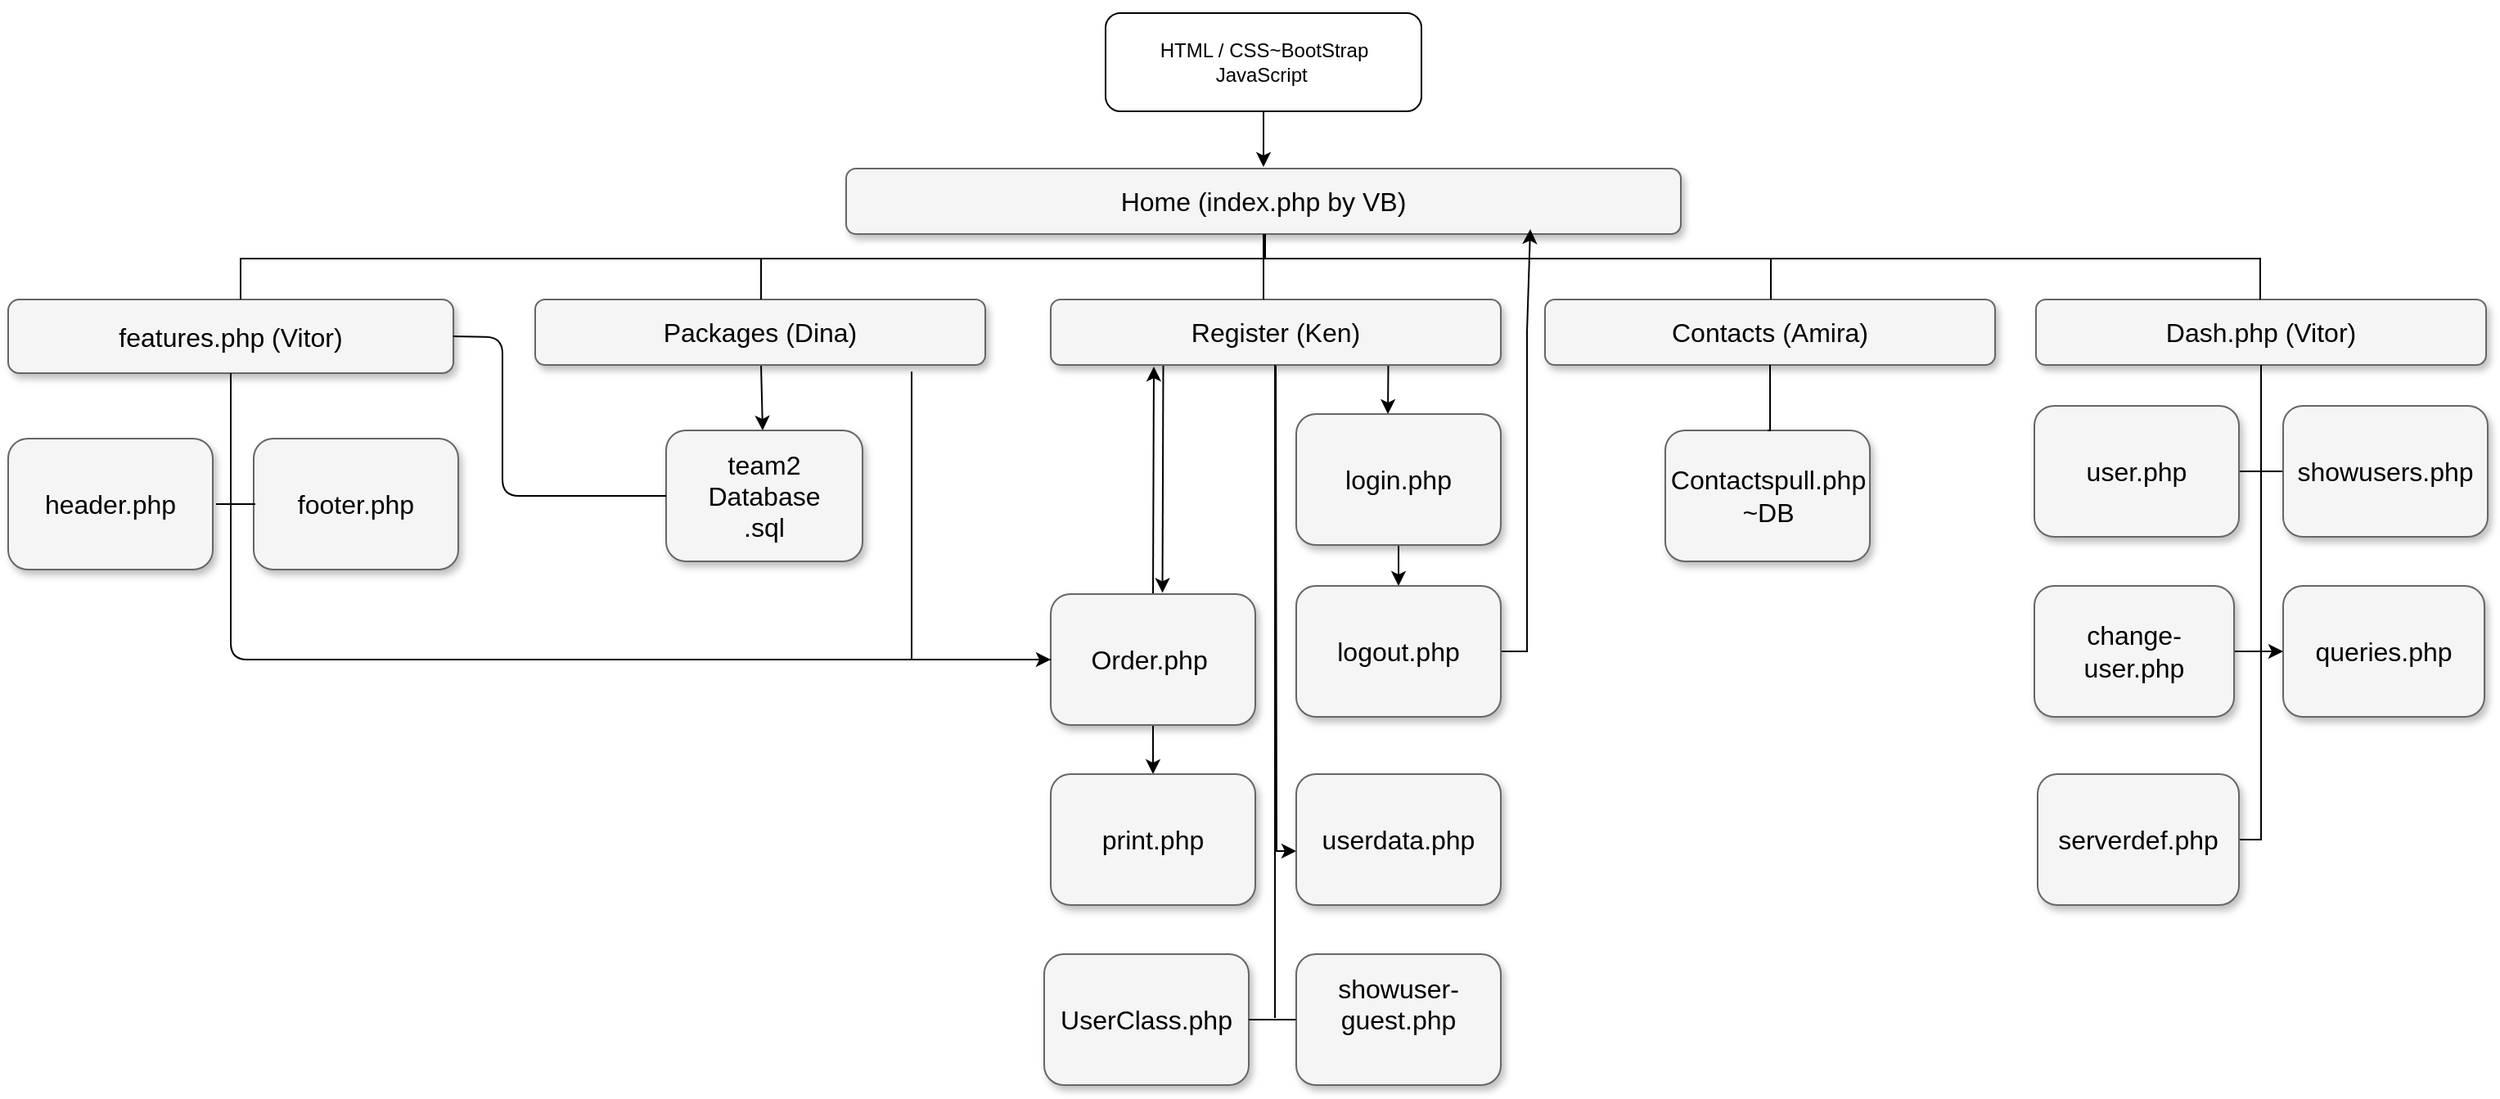 <mxfile version="10.6.0" type="github"><diagram name="Page-1" id="b98fa263-6416-c6ec-5b7d-78bf54ef71d0"><mxGraphModel dx="892" dy="908" grid="0" gridSize="10" guides="1" tooltips="1" connect="1" arrows="1" fold="1" page="1" pageScale="1.5" pageWidth="1169" pageHeight="826" background="#ffffff" math="0" shadow="0"><root><mxCell id="0" style=";html=1;"/><mxCell id="1" style=";html=1;" parent="0"/><mxCell id="303ed1de8c2c98b4-4" value="Home (index.php by VB)" style="whiteSpace=wrap;html=1;rounded=1;shadow=1;strokeWidth=1;fontSize=16;align=center;fillColor=#f5f5f5;strokeColor=#666666;" parent="1" vertex="1"><mxGeometry x="630" y="335" width="510" height="40" as="geometry"/></mxCell><mxCell id="5Zb_sEoSI60OQfEF3D_6-34" value="" style="edgeStyle=none;rounded=0;orthogonalLoop=1;jettySize=auto;html=1;" edge="1" parent="1" source="303ed1de8c2c98b4-5" target="303ed1de8c2c98b4-59"><mxGeometry relative="1" as="geometry"/></mxCell><mxCell id="5Zb_sEoSI60OQfEF3D_6-44" style="edgeStyle=none;rounded=0;orthogonalLoop=1;jettySize=auto;html=1;entryX=0;entryY=0.5;entryDx=0;entryDy=0;" edge="1" parent="1" target="303ed1de8c2c98b4-10"><mxGeometry relative="1" as="geometry"><mxPoint x="670" y="459" as="sourcePoint"/><Array as="points"><mxPoint x="670" y="635"/></Array></mxGeometry></mxCell><mxCell id="303ed1de8c2c98b4-5" value="Packages (Dina)" style="whiteSpace=wrap;html=1;rounded=1;shadow=1;strokeWidth=1;fontSize=16;align=center;fillColor=#f5f5f5;strokeColor=#666666;" parent="1" vertex="1"><mxGeometry x="440" y="415" width="275" height="40" as="geometry"/></mxCell><mxCell id="5Zb_sEoSI60OQfEF3D_6-46" style="edgeStyle=none;rounded=0;orthogonalLoop=1;jettySize=auto;html=1;exitX=0.25;exitY=1;exitDx=0;exitDy=0;entryX=0.546;entryY=-0.01;entryDx=0;entryDy=0;entryPerimeter=0;" edge="1" parent="1" source="303ed1de8c2c98b4-6" target="303ed1de8c2c98b4-10"><mxGeometry relative="1" as="geometry"/></mxCell><mxCell id="5Zb_sEoSI60OQfEF3D_6-55" style="edgeStyle=none;rounded=0;orthogonalLoop=1;jettySize=auto;html=1;exitX=0.75;exitY=1;exitDx=0;exitDy=0;entryX=0.448;entryY=0;entryDx=0;entryDy=0;entryPerimeter=0;" edge="1" parent="1" source="303ed1de8c2c98b4-6" target="303ed1de8c2c98b4-14"><mxGeometry relative="1" as="geometry"/></mxCell><mxCell id="5Zb_sEoSI60OQfEF3D_6-57" style="edgeStyle=none;rounded=0;orthogonalLoop=1;jettySize=auto;html=1;exitX=0.5;exitY=1;exitDx=0;exitDy=0;entryX=0;entryY=0.588;entryDx=0;entryDy=0;entryPerimeter=0;" edge="1" parent="1" source="303ed1de8c2c98b4-6" target="303ed1de8c2c98b4-49"><mxGeometry relative="1" as="geometry"><Array as="points"><mxPoint x="893" y="752"/></Array></mxGeometry></mxCell><mxCell id="303ed1de8c2c98b4-6" value="Register (Ken)" style="whiteSpace=wrap;html=1;rounded=1;shadow=1;strokeWidth=1;fontSize=16;align=center;fillColor=#f5f5f5;strokeColor=#666666;" parent="1" vertex="1"><mxGeometry x="755" y="415" width="275" height="40" as="geometry"/></mxCell><mxCell id="303ed1de8c2c98b4-7" value="features.php (Vitor)" style="whiteSpace=wrap;html=1;rounded=1;shadow=1;strokeWidth=1;fontSize=16;align=center;fillColor=#f5f5f5;strokeColor=#666666;" parent="1" vertex="1"><mxGeometry x="118" y="415" width="272" height="45" as="geometry"/></mxCell><mxCell id="303ed1de8c2c98b4-8" value="&lt;span&gt;Contacts (Amira)&lt;/span&gt;" style="whiteSpace=wrap;html=1;rounded=1;shadow=1;strokeWidth=1;fontSize=16;align=center;fillColor=#f5f5f5;strokeColor=#666666;" parent="1" vertex="1"><mxGeometry x="1057" y="415" width="275" height="40" as="geometry"/></mxCell><mxCell id="303ed1de8c2c98b4-9" value="Dash.php (Vitor)" style="whiteSpace=wrap;html=1;rounded=1;shadow=1;strokeWidth=1;fontSize=16;align=center;fillColor=#f5f5f5;strokeColor=#666666;" parent="1" vertex="1"><mxGeometry x="1357" y="415" width="275" height="40" as="geometry"/></mxCell><mxCell id="5Zb_sEoSI60OQfEF3D_6-45" style="edgeStyle=none;rounded=0;orthogonalLoop=1;jettySize=auto;html=1;exitX=0.5;exitY=0;exitDx=0;exitDy=0;" edge="1" parent="1" source="303ed1de8c2c98b4-10"><mxGeometry relative="1" as="geometry"><mxPoint x="818" y="456" as="targetPoint"/></mxGeometry></mxCell><mxCell id="5Zb_sEoSI60OQfEF3D_6-48" value="" style="edgeStyle=none;rounded=0;orthogonalLoop=1;jettySize=auto;html=1;" edge="1" parent="1" source="303ed1de8c2c98b4-10" target="303ed1de8c2c98b4-29"><mxGeometry relative="1" as="geometry"/></mxCell><mxCell id="303ed1de8c2c98b4-10" value="Order.php&amp;nbsp;&lt;br&gt;" style="whiteSpace=wrap;html=1;rounded=1;shadow=1;strokeWidth=1;fontSize=16;align=center;fillColor=#f5f5f5;strokeColor=#666666;" parent="1" vertex="1"><mxGeometry x="755" y="595" width="125" height="80" as="geometry"/></mxCell><mxCell id="303ed1de8c2c98b4-13" value="UserClass.php" style="whiteSpace=wrap;html=1;rounded=1;shadow=1;strokeWidth=1;fontSize=16;align=center;fillColor=#f5f5f5;strokeColor=#666666;" parent="1" vertex="1"><mxGeometry x="751" y="815" width="125" height="80" as="geometry"/></mxCell><mxCell id="5Zb_sEoSI60OQfEF3D_6-60" value="" style="edgeStyle=none;rounded=0;orthogonalLoop=1;jettySize=auto;html=1;" edge="1" parent="1" source="303ed1de8c2c98b4-14" target="303ed1de8c2c98b4-39"><mxGeometry relative="1" as="geometry"/></mxCell><mxCell id="303ed1de8c2c98b4-14" value="login.php" style="whiteSpace=wrap;html=1;rounded=1;shadow=1;strokeWidth=1;fontSize=16;align=center;fillColor=#f5f5f5;strokeColor=#666666;" parent="1" vertex="1"><mxGeometry x="905" y="485" width="125" height="80" as="geometry"/></mxCell><mxCell id="303ed1de8c2c98b4-18" value="Contactspull.php&lt;br&gt;~DB&lt;br&gt;" style="whiteSpace=wrap;html=1;rounded=1;shadow=1;strokeWidth=1;fontSize=16;align=center;fillColor=#f5f5f5;strokeColor=#666666;" parent="1" vertex="1"><mxGeometry x="1130.5" y="495" width="125" height="80" as="geometry"/></mxCell><mxCell id="303ed1de8c2c98b4-19" value="showuser-&lt;br&gt;guest.php&lt;br&gt;&lt;br&gt;" style="whiteSpace=wrap;html=1;rounded=1;shadow=1;strokeWidth=1;fontSize=16;align=center;fillColor=#f5f5f5;strokeColor=#666666;" parent="1" vertex="1"><mxGeometry x="905" y="815" width="125" height="80" as="geometry"/></mxCell><mxCell id="303ed1de8c2c98b4-20" value="footer.php" style="whiteSpace=wrap;html=1;rounded=1;shadow=1;strokeWidth=1;fontSize=16;align=center;fillColor=#f5f5f5;strokeColor=#666666;" parent="1" vertex="1"><mxGeometry x="268" y="500" width="125" height="80" as="geometry"/></mxCell><mxCell id="5Zb_sEoSI60OQfEF3D_6-11" value="header.php" style="whiteSpace=wrap;html=1;rounded=1;shadow=1;strokeWidth=1;fontSize=16;align=center;fillColor=#f5f5f5;strokeColor=#666666;" vertex="1" parent="1"><mxGeometry x="118" y="500" width="125" height="80" as="geometry"/></mxCell><mxCell id="303ed1de8c2c98b4-29" value="&lt;span&gt;print.php&lt;/span&gt;" style="whiteSpace=wrap;html=1;rounded=1;shadow=1;strokeWidth=1;fontSize=16;align=center;fillColor=#f5f5f5;strokeColor=#666666;" parent="1" vertex="1"><mxGeometry x="755" y="705" width="125" height="80" as="geometry"/></mxCell><mxCell id="5Zb_sEoSI60OQfEF3D_6-43" value="" style="edgeStyle=none;rounded=0;orthogonalLoop=1;jettySize=auto;html=1;" edge="1" parent="1" source="5Zb_sEoSI60OQfEF3D_6-9" target="5Zb_sEoSI60OQfEF3D_6-21"><mxGeometry relative="1" as="geometry"/></mxCell><mxCell id="5Zb_sEoSI60OQfEF3D_6-9" value="change-&lt;br&gt;user.php" style="whiteSpace=wrap;html=1;rounded=1;shadow=1;strokeWidth=1;fontSize=16;align=center;fillColor=#f5f5f5;strokeColor=#666666;" vertex="1" parent="1"><mxGeometry x="1356" y="590" width="122" height="80" as="geometry"/></mxCell><mxCell id="5Zb_sEoSI60OQfEF3D_6-61" style="edgeStyle=none;rounded=0;orthogonalLoop=1;jettySize=auto;html=1;exitX=1;exitY=0.5;exitDx=0;exitDy=0;" edge="1" parent="1" source="303ed1de8c2c98b4-39"><mxGeometry relative="1" as="geometry"><mxPoint x="1048" y="372" as="targetPoint"/><Array as="points"><mxPoint x="1046" y="630"/><mxPoint x="1046" y="435"/></Array></mxGeometry></mxCell><mxCell id="303ed1de8c2c98b4-39" value="&lt;span&gt;logout.php&lt;/span&gt;" style="whiteSpace=wrap;html=1;rounded=1;shadow=1;strokeWidth=1;fontSize=16;align=center;fillColor=#f5f5f5;strokeColor=#666666;" parent="1" vertex="1"><mxGeometry x="905" y="590" width="125" height="80" as="geometry"/></mxCell><mxCell id="303ed1de8c2c98b4-49" value="&lt;span&gt;userdata.php&lt;/span&gt;" style="whiteSpace=wrap;html=1;rounded=1;shadow=1;strokeWidth=1;fontSize=16;align=center;fillColor=#f5f5f5;strokeColor=#666666;" parent="1" vertex="1"><mxGeometry x="905" y="705" width="125" height="80" as="geometry"/></mxCell><mxCell id="303ed1de8c2c98b4-59" value="&lt;span&gt;team2&lt;br&gt;Database&lt;br&gt;.sql&lt;br&gt;&lt;/span&gt;" style="whiteSpace=wrap;html=1;rounded=1;shadow=1;strokeWidth=1;fontSize=16;align=center;fillColor=#f5f5f5;strokeColor=#666666;" parent="1" vertex="1"><mxGeometry x="520" y="495" width="120" height="80" as="geometry"/></mxCell><mxCell id="303ed1de8c2c98b4-80" style="edgeStyle=orthogonalEdgeStyle;html=1;startSize=6;endFill=0;endSize=6;strokeWidth=1;fontSize=16;rounded=0;endArrow=none;" parent="1" source="303ed1de8c2c98b4-4" target="303ed1de8c2c98b4-5" edge="1"><mxGeometry relative="1" as="geometry"><Array as="points"><mxPoint x="886" y="390"/><mxPoint x="578" y="390"/></Array></mxGeometry></mxCell><mxCell id="303ed1de8c2c98b4-81" style="edgeStyle=elbowEdgeStyle;html=1;startSize=6;endFill=0;endSize=6;strokeWidth=1;fontSize=16;rounded=0;endArrow=none;" parent="1" source="303ed1de8c2c98b4-4" target="303ed1de8c2c98b4-6" edge="1"><mxGeometry relative="1" as="geometry"><Array as="points"><mxPoint x="885" y="395"/></Array></mxGeometry></mxCell><mxCell id="303ed1de8c2c98b4-82" style="edgeStyle=orthogonalEdgeStyle;html=1;startSize=6;endFill=0;endSize=6;strokeWidth=1;fontSize=16;rounded=0;endArrow=none;exitX=0.5;exitY=1;" parent="1" source="303ed1de8c2c98b4-4" target="303ed1de8c2c98b4-7" edge="1"><mxGeometry relative="1" as="geometry"><Array as="points"><mxPoint x="885" y="390"/><mxPoint x="260" y="390"/></Array></mxGeometry></mxCell><mxCell id="303ed1de8c2c98b4-83" style="edgeStyle=orthogonalEdgeStyle;html=1;startSize=6;endFill=0;endSize=6;strokeWidth=1;fontSize=16;rounded=0;endArrow=none;" parent="1" source="303ed1de8c2c98b4-4" target="303ed1de8c2c98b4-8" edge="1"><mxGeometry relative="1" as="geometry"><Array as="points"><mxPoint x="885" y="390"/><mxPoint x="1195" y="390"/></Array></mxGeometry></mxCell><mxCell id="303ed1de8c2c98b4-84" style="edgeStyle=orthogonalEdgeStyle;html=1;startSize=6;endFill=0;endSize=6;strokeWidth=1;fontSize=16;rounded=0;endArrow=none;" parent="1" source="303ed1de8c2c98b4-4" target="303ed1de8c2c98b4-9" edge="1"><mxGeometry relative="1" as="geometry"><Array as="points"><mxPoint x="885" y="390"/><mxPoint x="1494" y="390"/></Array></mxGeometry></mxCell><mxCell id="303ed1de8c2c98b4-94" style="edgeStyle=orthogonalEdgeStyle;html=1;startSize=6;endFill=0;endSize=6;strokeWidth=1;fontSize=16;rounded=0;endArrow=none;" parent="1" source="303ed1de8c2c98b4-6" edge="1"><mxGeometry relative="1" as="geometry"><Array as="points"><mxPoint x="892" y="630"/></Array><mxPoint x="892" y="854" as="targetPoint"/></mxGeometry></mxCell><mxCell id="303ed1de8c2c98b4-104" style="edgeStyle=orthogonalEdgeStyle;html=1;startSize=6;endFill=0;endSize=6;strokeWidth=1;fontSize=16;rounded=0;endArrow=none;entryX=0.5;entryY=0;entryDx=0;entryDy=0;" parent="1" source="303ed1de8c2c98b4-8" target="303ed1de8c2c98b4-18" edge="1"><mxGeometry relative="1" as="geometry"><Array as="points"><mxPoint x="1195" y="495"/></Array><mxPoint x="1195" y="490" as="targetPoint"/></mxGeometry></mxCell><mxCell id="303ed1de8c2c98b4-115" style="edgeStyle=orthogonalEdgeStyle;html=1;startSize=6;endFill=0;endSize=6;strokeWidth=1;fontSize=16;rounded=0;endArrow=none;entryX=0;entryY=0.5;entryDx=0;entryDy=0;" parent="1" source="303ed1de8c2c98b4-9" target="5Zb_sEoSI60OQfEF3D_6-21" edge="1"><mxGeometry relative="1" as="geometry"><Array as="points"><mxPoint x="1495" y="630"/></Array><mxPoint x="1507" y="635" as="targetPoint"/></mxGeometry></mxCell><mxCell id="303ed1de8c2c98b4-116" style="edgeStyle=orthogonalEdgeStyle;html=1;startSize=6;endFill=0;endSize=6;strokeWidth=1;fontSize=16;rounded=0;endArrow=none;entryX=1;entryY=0.5;entryDx=0;entryDy=0;" parent="1" source="303ed1de8c2c98b4-9" target="5Zb_sEoSI60OQfEF3D_6-17" edge="1"><mxGeometry relative="1" as="geometry"><Array as="points"><mxPoint x="1495" y="520"/></Array><mxPoint x="1507" y="745" as="targetPoint"/></mxGeometry></mxCell><mxCell id="303ed1de8c2c98b4-117" style="edgeStyle=orthogonalEdgeStyle;html=1;startSize=6;endFill=0;endSize=6;strokeWidth=1;fontSize=16;rounded=0;endArrow=none;entryX=0;entryY=0.5;entryDx=0;entryDy=0;" parent="1" source="303ed1de8c2c98b4-9" target="5Zb_sEoSI60OQfEF3D_6-19" edge="1"><mxGeometry relative="1" as="geometry"><Array as="points"><mxPoint x="1495" y="520"/></Array><mxPoint x="1507" y="855" as="targetPoint"/></mxGeometry></mxCell><mxCell id="303ed1de8c2c98b4-118" style="edgeStyle=orthogonalEdgeStyle;html=1;startSize=6;endFill=0;endSize=6;strokeWidth=1;fontSize=16;rounded=0;endArrow=none;entryX=1;entryY=0.5;entryDx=0;entryDy=0;" parent="1" source="303ed1de8c2c98b4-9" target="5Zb_sEoSI60OQfEF3D_6-42" edge="1"><mxGeometry relative="1" as="geometry"><Array as="points"><mxPoint x="1495" y="745"/></Array><mxPoint x="1480" y="630" as="targetPoint"/></mxGeometry></mxCell><mxCell id="5Zb_sEoSI60OQfEF3D_6-17" value="user.php&lt;br&gt;" style="whiteSpace=wrap;html=1;rounded=1;shadow=1;strokeWidth=1;fontSize=16;align=center;fillColor=#f5f5f5;strokeColor=#666666;" vertex="1" parent="1"><mxGeometry x="1356" y="480" width="125" height="80" as="geometry"/></mxCell><mxCell id="5Zb_sEoSI60OQfEF3D_6-19" value="showusers.php&lt;br&gt;" style="whiteSpace=wrap;html=1;rounded=1;shadow=1;strokeWidth=1;fontSize=16;align=center;fillColor=#f5f5f5;strokeColor=#666666;" vertex="1" parent="1"><mxGeometry x="1508" y="480" width="125" height="80" as="geometry"/></mxCell><mxCell id="5Zb_sEoSI60OQfEF3D_6-21" value="&lt;span&gt;queries.php&lt;/span&gt;" style="whiteSpace=wrap;html=1;rounded=1;shadow=1;strokeWidth=1;fontSize=16;align=center;fillColor=#f5f5f5;strokeColor=#666666;" vertex="1" parent="1"><mxGeometry x="1508" y="590" width="123" height="80" as="geometry"/></mxCell><mxCell id="5Zb_sEoSI60OQfEF3D_6-26" value="" style="endArrow=none;html=1;entryX=0.5;entryY=1;entryDx=0;entryDy=0;exitX=0;exitY=0.5;exitDx=0;exitDy=0;" edge="1" parent="1" source="303ed1de8c2c98b4-10" target="303ed1de8c2c98b4-7"><mxGeometry width="50" height="50" relative="1" as="geometry"><mxPoint x="256" y="760" as="sourcePoint"/><mxPoint x="170" y="1030" as="targetPoint"/><Array as="points"><mxPoint x="254" y="635"/></Array></mxGeometry></mxCell><mxCell id="5Zb_sEoSI60OQfEF3D_6-35" value="" style="endArrow=none;html=1;exitX=1;exitY=0.5;exitDx=0;exitDy=0;entryX=0;entryY=0.5;entryDx=0;entryDy=0;" edge="1" parent="1" source="303ed1de8c2c98b4-7" target="303ed1de8c2c98b4-59"><mxGeometry width="50" height="50" relative="1" as="geometry"><mxPoint x="430" y="550" as="sourcePoint"/><mxPoint x="520" y="529" as="targetPoint"/><Array as="points"><mxPoint x="420" y="438"/><mxPoint x="420" y="535"/></Array></mxGeometry></mxCell><mxCell id="5Zb_sEoSI60OQfEF3D_6-38" value="" style="edgeStyle=none;rounded=0;orthogonalLoop=1;jettySize=auto;html=1;" edge="1" parent="1" source="5Zb_sEoSI60OQfEF3D_6-36"><mxGeometry relative="1" as="geometry"><mxPoint x="885" y="334" as="targetPoint"/></mxGeometry></mxCell><mxCell id="5Zb_sEoSI60OQfEF3D_6-36" value="HTML / CSS~BootStrap&lt;br&gt;JavaScript&amp;nbsp;&lt;br&gt;" style="rounded=1;whiteSpace=wrap;html=1;" vertex="1" parent="1"><mxGeometry x="788.5" y="240" width="193" height="60" as="geometry"/></mxCell><mxCell id="5Zb_sEoSI60OQfEF3D_6-40" style="edgeStyle=none;rounded=0;orthogonalLoop=1;jettySize=auto;html=1;exitX=0.5;exitY=0;exitDx=0;exitDy=0;" edge="1" parent="1" source="5Zb_sEoSI60OQfEF3D_6-36" target="5Zb_sEoSI60OQfEF3D_6-36"><mxGeometry relative="1" as="geometry"/></mxCell><mxCell id="5Zb_sEoSI60OQfEF3D_6-42" value="&lt;span&gt;serverdef.php&lt;/span&gt;" style="whiteSpace=wrap;html=1;rounded=1;shadow=1;strokeWidth=1;fontSize=16;align=center;fillColor=#f5f5f5;strokeColor=#666666;" vertex="1" parent="1"><mxGeometry x="1358" y="705" width="123" height="80" as="geometry"/></mxCell><mxCell id="5Zb_sEoSI60OQfEF3D_6-58" value="" style="endArrow=none;html=1;exitX=1;exitY=0.5;exitDx=0;exitDy=0;entryX=0;entryY=0.5;entryDx=0;entryDy=0;" edge="1" parent="1" source="303ed1de8c2c98b4-13" target="303ed1de8c2c98b4-19"><mxGeometry width="50" height="50" relative="1" as="geometry"><mxPoint x="870" y="890" as="sourcePoint"/><mxPoint x="920" y="840" as="targetPoint"/></mxGeometry></mxCell><mxCell id="5Zb_sEoSI60OQfEF3D_6-62" value="" style="endArrow=none;html=1;entryX=0;entryY=0.5;entryDx=0;entryDy=0;strokeColor=none;" edge="1" parent="1" target="303ed1de8c2c98b4-20"><mxGeometry width="50" height="50" relative="1" as="geometry"><mxPoint x="244" y="535" as="sourcePoint"/><mxPoint x="278" y="518" as="targetPoint"/></mxGeometry></mxCell><mxCell id="5Zb_sEoSI60OQfEF3D_6-63" value="" style="endArrow=none;html=1;strokeColor=#000000;" edge="1" parent="1"><mxGeometry width="50" height="50" relative="1" as="geometry"><mxPoint x="245" y="540" as="sourcePoint"/><mxPoint x="269" y="540" as="targetPoint"/></mxGeometry></mxCell></root></mxGraphModel></diagram></mxfile>